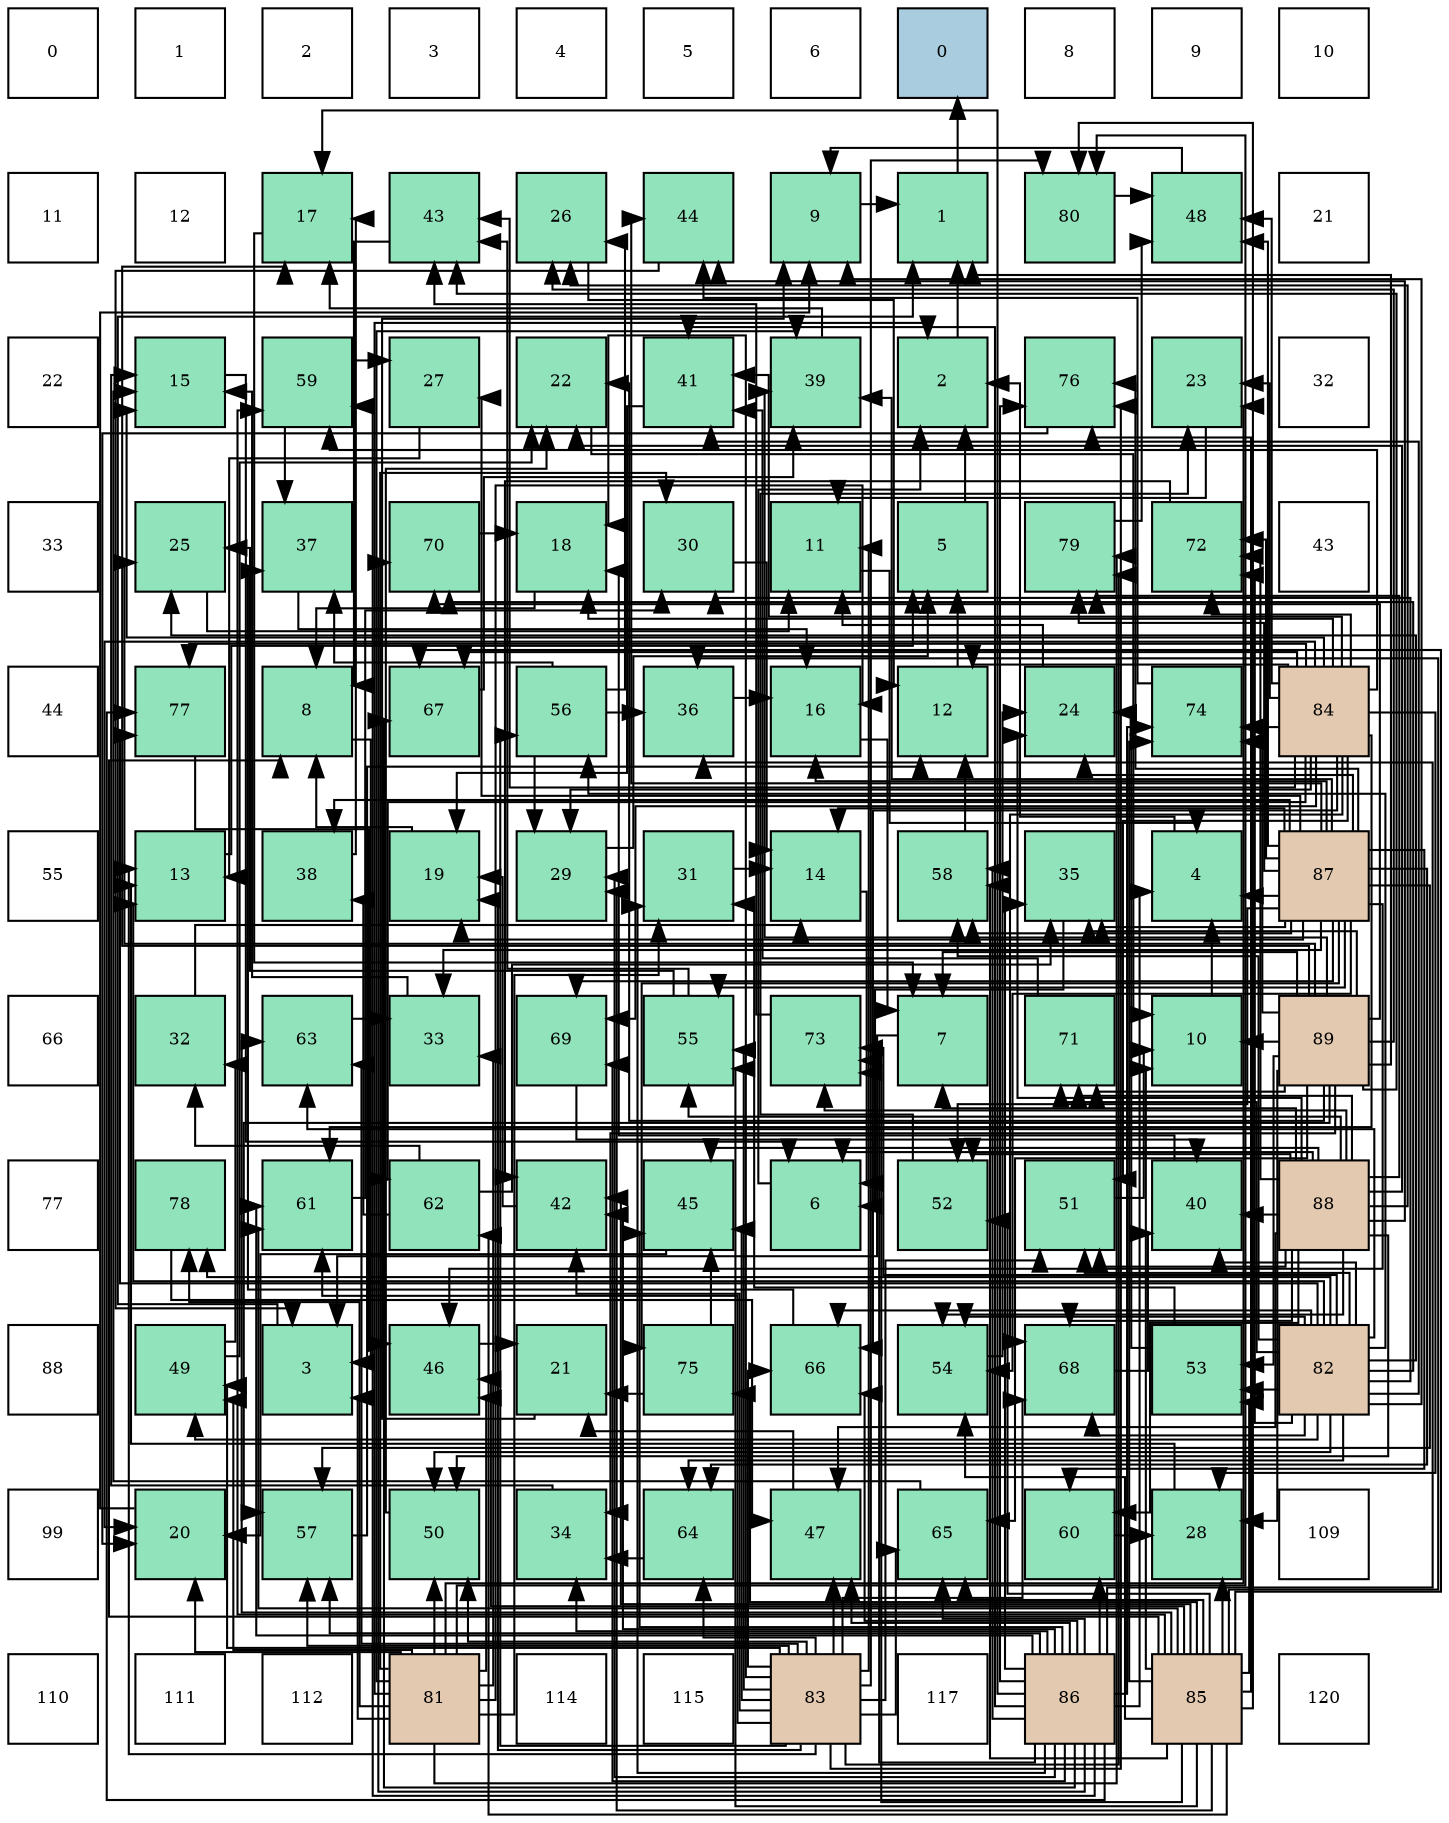 digraph layout{
 rankdir=TB;
 splines=ortho;
 node [style=filled shape=square fixedsize=true width=0.6];
0[label="0", fontsize=8, fillcolor="#ffffff"];
1[label="1", fontsize=8, fillcolor="#ffffff"];
2[label="2", fontsize=8, fillcolor="#ffffff"];
3[label="3", fontsize=8, fillcolor="#ffffff"];
4[label="4", fontsize=8, fillcolor="#ffffff"];
5[label="5", fontsize=8, fillcolor="#ffffff"];
6[label="6", fontsize=8, fillcolor="#ffffff"];
7[label="0", fontsize=8, fillcolor="#a9ccde"];
8[label="8", fontsize=8, fillcolor="#ffffff"];
9[label="9", fontsize=8, fillcolor="#ffffff"];
10[label="10", fontsize=8, fillcolor="#ffffff"];
11[label="11", fontsize=8, fillcolor="#ffffff"];
12[label="12", fontsize=8, fillcolor="#ffffff"];
13[label="17", fontsize=8, fillcolor="#91e3bb"];
14[label="43", fontsize=8, fillcolor="#91e3bb"];
15[label="26", fontsize=8, fillcolor="#91e3bb"];
16[label="44", fontsize=8, fillcolor="#91e3bb"];
17[label="9", fontsize=8, fillcolor="#91e3bb"];
18[label="1", fontsize=8, fillcolor="#91e3bb"];
19[label="80", fontsize=8, fillcolor="#91e3bb"];
20[label="48", fontsize=8, fillcolor="#91e3bb"];
21[label="21", fontsize=8, fillcolor="#ffffff"];
22[label="22", fontsize=8, fillcolor="#ffffff"];
23[label="15", fontsize=8, fillcolor="#91e3bb"];
24[label="59", fontsize=8, fillcolor="#91e3bb"];
25[label="27", fontsize=8, fillcolor="#91e3bb"];
26[label="22", fontsize=8, fillcolor="#91e3bb"];
27[label="41", fontsize=8, fillcolor="#91e3bb"];
28[label="39", fontsize=8, fillcolor="#91e3bb"];
29[label="2", fontsize=8, fillcolor="#91e3bb"];
30[label="76", fontsize=8, fillcolor="#91e3bb"];
31[label="23", fontsize=8, fillcolor="#91e3bb"];
32[label="32", fontsize=8, fillcolor="#ffffff"];
33[label="33", fontsize=8, fillcolor="#ffffff"];
34[label="25", fontsize=8, fillcolor="#91e3bb"];
35[label="37", fontsize=8, fillcolor="#91e3bb"];
36[label="70", fontsize=8, fillcolor="#91e3bb"];
37[label="18", fontsize=8, fillcolor="#91e3bb"];
38[label="30", fontsize=8, fillcolor="#91e3bb"];
39[label="11", fontsize=8, fillcolor="#91e3bb"];
40[label="5", fontsize=8, fillcolor="#91e3bb"];
41[label="79", fontsize=8, fillcolor="#91e3bb"];
42[label="72", fontsize=8, fillcolor="#91e3bb"];
43[label="43", fontsize=8, fillcolor="#ffffff"];
44[label="44", fontsize=8, fillcolor="#ffffff"];
45[label="77", fontsize=8, fillcolor="#91e3bb"];
46[label="8", fontsize=8, fillcolor="#91e3bb"];
47[label="67", fontsize=8, fillcolor="#91e3bb"];
48[label="56", fontsize=8, fillcolor="#91e3bb"];
49[label="36", fontsize=8, fillcolor="#91e3bb"];
50[label="16", fontsize=8, fillcolor="#91e3bb"];
51[label="12", fontsize=8, fillcolor="#91e3bb"];
52[label="24", fontsize=8, fillcolor="#91e3bb"];
53[label="74", fontsize=8, fillcolor="#91e3bb"];
54[label="84", fontsize=8, fillcolor="#e3c9af"];
55[label="55", fontsize=8, fillcolor="#ffffff"];
56[label="13", fontsize=8, fillcolor="#91e3bb"];
57[label="38", fontsize=8, fillcolor="#91e3bb"];
58[label="19", fontsize=8, fillcolor="#91e3bb"];
59[label="29", fontsize=8, fillcolor="#91e3bb"];
60[label="31", fontsize=8, fillcolor="#91e3bb"];
61[label="14", fontsize=8, fillcolor="#91e3bb"];
62[label="58", fontsize=8, fillcolor="#91e3bb"];
63[label="35", fontsize=8, fillcolor="#91e3bb"];
64[label="4", fontsize=8, fillcolor="#91e3bb"];
65[label="87", fontsize=8, fillcolor="#e3c9af"];
66[label="66", fontsize=8, fillcolor="#ffffff"];
67[label="32", fontsize=8, fillcolor="#91e3bb"];
68[label="63", fontsize=8, fillcolor="#91e3bb"];
69[label="33", fontsize=8, fillcolor="#91e3bb"];
70[label="69", fontsize=8, fillcolor="#91e3bb"];
71[label="55", fontsize=8, fillcolor="#91e3bb"];
72[label="73", fontsize=8, fillcolor="#91e3bb"];
73[label="7", fontsize=8, fillcolor="#91e3bb"];
74[label="71", fontsize=8, fillcolor="#91e3bb"];
75[label="10", fontsize=8, fillcolor="#91e3bb"];
76[label="89", fontsize=8, fillcolor="#e3c9af"];
77[label="77", fontsize=8, fillcolor="#ffffff"];
78[label="78", fontsize=8, fillcolor="#91e3bb"];
79[label="61", fontsize=8, fillcolor="#91e3bb"];
80[label="62", fontsize=8, fillcolor="#91e3bb"];
81[label="42", fontsize=8, fillcolor="#91e3bb"];
82[label="45", fontsize=8, fillcolor="#91e3bb"];
83[label="6", fontsize=8, fillcolor="#91e3bb"];
84[label="52", fontsize=8, fillcolor="#91e3bb"];
85[label="51", fontsize=8, fillcolor="#91e3bb"];
86[label="40", fontsize=8, fillcolor="#91e3bb"];
87[label="88", fontsize=8, fillcolor="#e3c9af"];
88[label="88", fontsize=8, fillcolor="#ffffff"];
89[label="49", fontsize=8, fillcolor="#91e3bb"];
90[label="3", fontsize=8, fillcolor="#91e3bb"];
91[label="46", fontsize=8, fillcolor="#91e3bb"];
92[label="21", fontsize=8, fillcolor="#91e3bb"];
93[label="75", fontsize=8, fillcolor="#91e3bb"];
94[label="66", fontsize=8, fillcolor="#91e3bb"];
95[label="54", fontsize=8, fillcolor="#91e3bb"];
96[label="68", fontsize=8, fillcolor="#91e3bb"];
97[label="53", fontsize=8, fillcolor="#91e3bb"];
98[label="82", fontsize=8, fillcolor="#e3c9af"];
99[label="99", fontsize=8, fillcolor="#ffffff"];
100[label="20", fontsize=8, fillcolor="#91e3bb"];
101[label="57", fontsize=8, fillcolor="#91e3bb"];
102[label="50", fontsize=8, fillcolor="#91e3bb"];
103[label="34", fontsize=8, fillcolor="#91e3bb"];
104[label="64", fontsize=8, fillcolor="#91e3bb"];
105[label="47", fontsize=8, fillcolor="#91e3bb"];
106[label="65", fontsize=8, fillcolor="#91e3bb"];
107[label="60", fontsize=8, fillcolor="#91e3bb"];
108[label="28", fontsize=8, fillcolor="#91e3bb"];
109[label="109", fontsize=8, fillcolor="#ffffff"];
110[label="110", fontsize=8, fillcolor="#ffffff"];
111[label="111", fontsize=8, fillcolor="#ffffff"];
112[label="112", fontsize=8, fillcolor="#ffffff"];
113[label="81", fontsize=8, fillcolor="#e3c9af"];
114[label="114", fontsize=8, fillcolor="#ffffff"];
115[label="115", fontsize=8, fillcolor="#ffffff"];
116[label="83", fontsize=8, fillcolor="#e3c9af"];
117[label="117", fontsize=8, fillcolor="#ffffff"];
118[label="86", fontsize=8, fillcolor="#e3c9af"];
119[label="85", fontsize=8, fillcolor="#e3c9af"];
120[label="120", fontsize=8, fillcolor="#ffffff"];
edge [constraint=false, style=vis];18 -> 7;
29 -> 18;
90 -> 18;
64 -> 29;
40 -> 29;
83 -> 29;
73 -> 90;
46 -> 90;
17 -> 18;
75 -> 64;
39 -> 64;
51 -> 40;
56 -> 40;
61 -> 83;
23 -> 83;
50 -> 73;
13 -> 73;
37 -> 46;
58 -> 46;
100 -> 17;
92 -> 17;
26 -> 75;
31 -> 39;
52 -> 39;
34 -> 39;
15 -> 51;
25 -> 56;
108 -> 56;
59 -> 40;
38 -> 61;
60 -> 61;
67 -> 61;
69 -> 23;
103 -> 23;
63 -> 83;
49 -> 50;
35 -> 50;
57 -> 13;
28 -> 13;
86 -> 37;
27 -> 58;
81 -> 58;
14 -> 46;
16 -> 90;
82 -> 100;
91 -> 92;
105 -> 92;
20 -> 17;
89 -> 26;
89 -> 67;
102 -> 26;
85 -> 75;
84 -> 31;
97 -> 52;
97 -> 60;
95 -> 52;
71 -> 34;
71 -> 14;
48 -> 15;
48 -> 59;
48 -> 49;
48 -> 35;
101 -> 51;
62 -> 51;
24 -> 25;
24 -> 35;
107 -> 108;
79 -> 38;
80 -> 67;
80 -> 63;
80 -> 57;
68 -> 69;
104 -> 103;
106 -> 23;
94 -> 35;
47 -> 28;
96 -> 86;
70 -> 86;
36 -> 37;
74 -> 27;
42 -> 81;
72 -> 14;
53 -> 16;
93 -> 92;
93 -> 82;
30 -> 100;
45 -> 91;
78 -> 105;
41 -> 20;
19 -> 20;
113 -> 29;
113 -> 90;
113 -> 50;
113 -> 100;
113 -> 31;
113 -> 38;
113 -> 60;
113 -> 69;
113 -> 28;
113 -> 91;
113 -> 89;
113 -> 102;
113 -> 78;
113 -> 41;
113 -> 19;
98 -> 17;
98 -> 56;
98 -> 34;
98 -> 38;
98 -> 86;
98 -> 27;
98 -> 89;
98 -> 102;
98 -> 85;
98 -> 97;
98 -> 95;
98 -> 48;
98 -> 62;
98 -> 68;
98 -> 104;
98 -> 94;
98 -> 96;
98 -> 36;
98 -> 74;
98 -> 42;
98 -> 72;
98 -> 45;
98 -> 78;
116 -> 39;
116 -> 56;
116 -> 37;
116 -> 58;
116 -> 81;
116 -> 82;
116 -> 105;
116 -> 89;
116 -> 102;
116 -> 85;
116 -> 71;
116 -> 48;
116 -> 101;
116 -> 79;
116 -> 68;
116 -> 104;
116 -> 106;
116 -> 94;
116 -> 96;
116 -> 30;
116 -> 41;
116 -> 19;
54 -> 51;
54 -> 23;
54 -> 37;
54 -> 100;
54 -> 31;
54 -> 108;
54 -> 59;
54 -> 27;
54 -> 14;
54 -> 20;
54 -> 85;
54 -> 24;
54 -> 79;
54 -> 80;
54 -> 94;
54 -> 47;
54 -> 96;
54 -> 70;
54 -> 42;
54 -> 53;
54 -> 45;
119 -> 46;
119 -> 75;
119 -> 108;
119 -> 59;
119 -> 49;
119 -> 81;
119 -> 91;
119 -> 84;
119 -> 97;
119 -> 95;
119 -> 71;
119 -> 62;
119 -> 24;
119 -> 79;
119 -> 80;
119 -> 68;
119 -> 106;
119 -> 47;
119 -> 72;
119 -> 53;
119 -> 93;
119 -> 30;
119 -> 19;
118 -> 64;
118 -> 13;
118 -> 59;
118 -> 60;
118 -> 103;
118 -> 63;
118 -> 49;
118 -> 27;
118 -> 81;
118 -> 82;
118 -> 105;
118 -> 101;
118 -> 62;
118 -> 24;
118 -> 107;
118 -> 79;
118 -> 106;
118 -> 94;
118 -> 47;
118 -> 70;
118 -> 36;
118 -> 72;
118 -> 53;
118 -> 30;
118 -> 45;
65 -> 64;
65 -> 61;
65 -> 50;
65 -> 58;
65 -> 52;
65 -> 25;
65 -> 69;
65 -> 63;
65 -> 57;
65 -> 28;
65 -> 16;
65 -> 91;
65 -> 20;
65 -> 84;
65 -> 95;
65 -> 71;
65 -> 101;
65 -> 62;
65 -> 107;
65 -> 104;
65 -> 70;
65 -> 42;
65 -> 93;
65 -> 30;
65 -> 41;
87 -> 83;
87 -> 73;
87 -> 26;
87 -> 52;
87 -> 15;
87 -> 86;
87 -> 16;
87 -> 82;
87 -> 105;
87 -> 102;
87 -> 85;
87 -> 84;
87 -> 95;
87 -> 71;
87 -> 107;
87 -> 96;
87 -> 74;
87 -> 42;
87 -> 72;
87 -> 41;
76 -> 18;
76 -> 73;
76 -> 75;
76 -> 13;
76 -> 26;
76 -> 34;
76 -> 15;
76 -> 108;
76 -> 103;
76 -> 63;
76 -> 28;
76 -> 14;
76 -> 97;
76 -> 101;
76 -> 106;
76 -> 36;
76 -> 74;
76 -> 53;
edge [constraint=true, style=invis];
0 -> 11 -> 22 -> 33 -> 44 -> 55 -> 66 -> 77 -> 88 -> 99 -> 110;
1 -> 12 -> 23 -> 34 -> 45 -> 56 -> 67 -> 78 -> 89 -> 100 -> 111;
2 -> 13 -> 24 -> 35 -> 46 -> 57 -> 68 -> 79 -> 90 -> 101 -> 112;
3 -> 14 -> 25 -> 36 -> 47 -> 58 -> 69 -> 80 -> 91 -> 102 -> 113;
4 -> 15 -> 26 -> 37 -> 48 -> 59 -> 70 -> 81 -> 92 -> 103 -> 114;
5 -> 16 -> 27 -> 38 -> 49 -> 60 -> 71 -> 82 -> 93 -> 104 -> 115;
6 -> 17 -> 28 -> 39 -> 50 -> 61 -> 72 -> 83 -> 94 -> 105 -> 116;
7 -> 18 -> 29 -> 40 -> 51 -> 62 -> 73 -> 84 -> 95 -> 106 -> 117;
8 -> 19 -> 30 -> 41 -> 52 -> 63 -> 74 -> 85 -> 96 -> 107 -> 118;
9 -> 20 -> 31 -> 42 -> 53 -> 64 -> 75 -> 86 -> 97 -> 108 -> 119;
10 -> 21 -> 32 -> 43 -> 54 -> 65 -> 76 -> 87 -> 98 -> 109 -> 120;
rank = same {0 -> 1 -> 2 -> 3 -> 4 -> 5 -> 6 -> 7 -> 8 -> 9 -> 10};
rank = same {11 -> 12 -> 13 -> 14 -> 15 -> 16 -> 17 -> 18 -> 19 -> 20 -> 21};
rank = same {22 -> 23 -> 24 -> 25 -> 26 -> 27 -> 28 -> 29 -> 30 -> 31 -> 32};
rank = same {33 -> 34 -> 35 -> 36 -> 37 -> 38 -> 39 -> 40 -> 41 -> 42 -> 43};
rank = same {44 -> 45 -> 46 -> 47 -> 48 -> 49 -> 50 -> 51 -> 52 -> 53 -> 54};
rank = same {55 -> 56 -> 57 -> 58 -> 59 -> 60 -> 61 -> 62 -> 63 -> 64 -> 65};
rank = same {66 -> 67 -> 68 -> 69 -> 70 -> 71 -> 72 -> 73 -> 74 -> 75 -> 76};
rank = same {77 -> 78 -> 79 -> 80 -> 81 -> 82 -> 83 -> 84 -> 85 -> 86 -> 87};
rank = same {88 -> 89 -> 90 -> 91 -> 92 -> 93 -> 94 -> 95 -> 96 -> 97 -> 98};
rank = same {99 -> 100 -> 101 -> 102 -> 103 -> 104 -> 105 -> 106 -> 107 -> 108 -> 109};
rank = same {110 -> 111 -> 112 -> 113 -> 114 -> 115 -> 116 -> 117 -> 118 -> 119 -> 120};
}